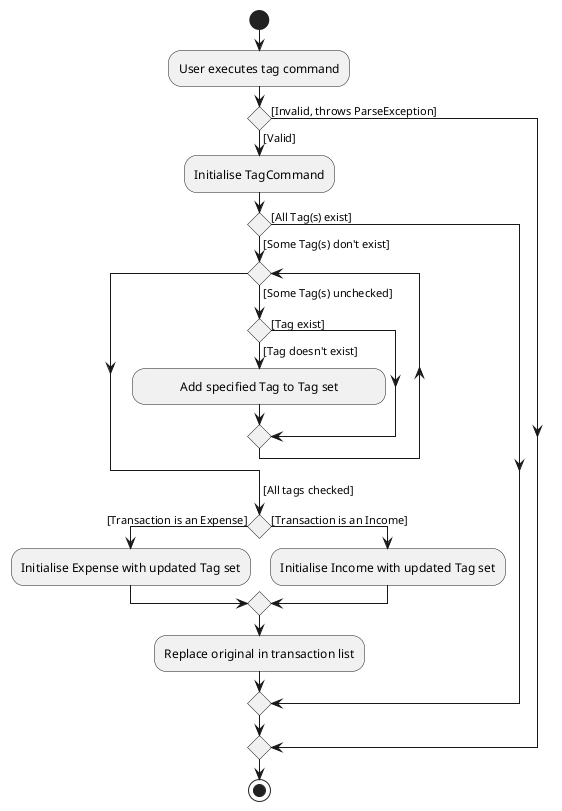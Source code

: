 @startuml
start
:User executes tag command;

if () then ([Invalid, throws ParseException])
else ([Valid])
    :Initialise TagCommand;
    if () then ([Some Tag(s) don't exist])
        while ()
            -> [Some Tag(s) unchecked];
            if () then ([Tag doesn't exist])
                :            Add specified Tag to Tag set            ;
            else ([Tag exist])

            endif
        endwhile
        -> [All tags checked];
        if () then ([Transaction is an Expense])
            :Initialise Expense with updated Tag set;
        else ([Transaction is an Income])
            :Initialise Income with updated Tag set;
        endif
        :Replace original in transaction list;
    else ([All Tag(s) exist])
    endif
endif
stop
@enduml
